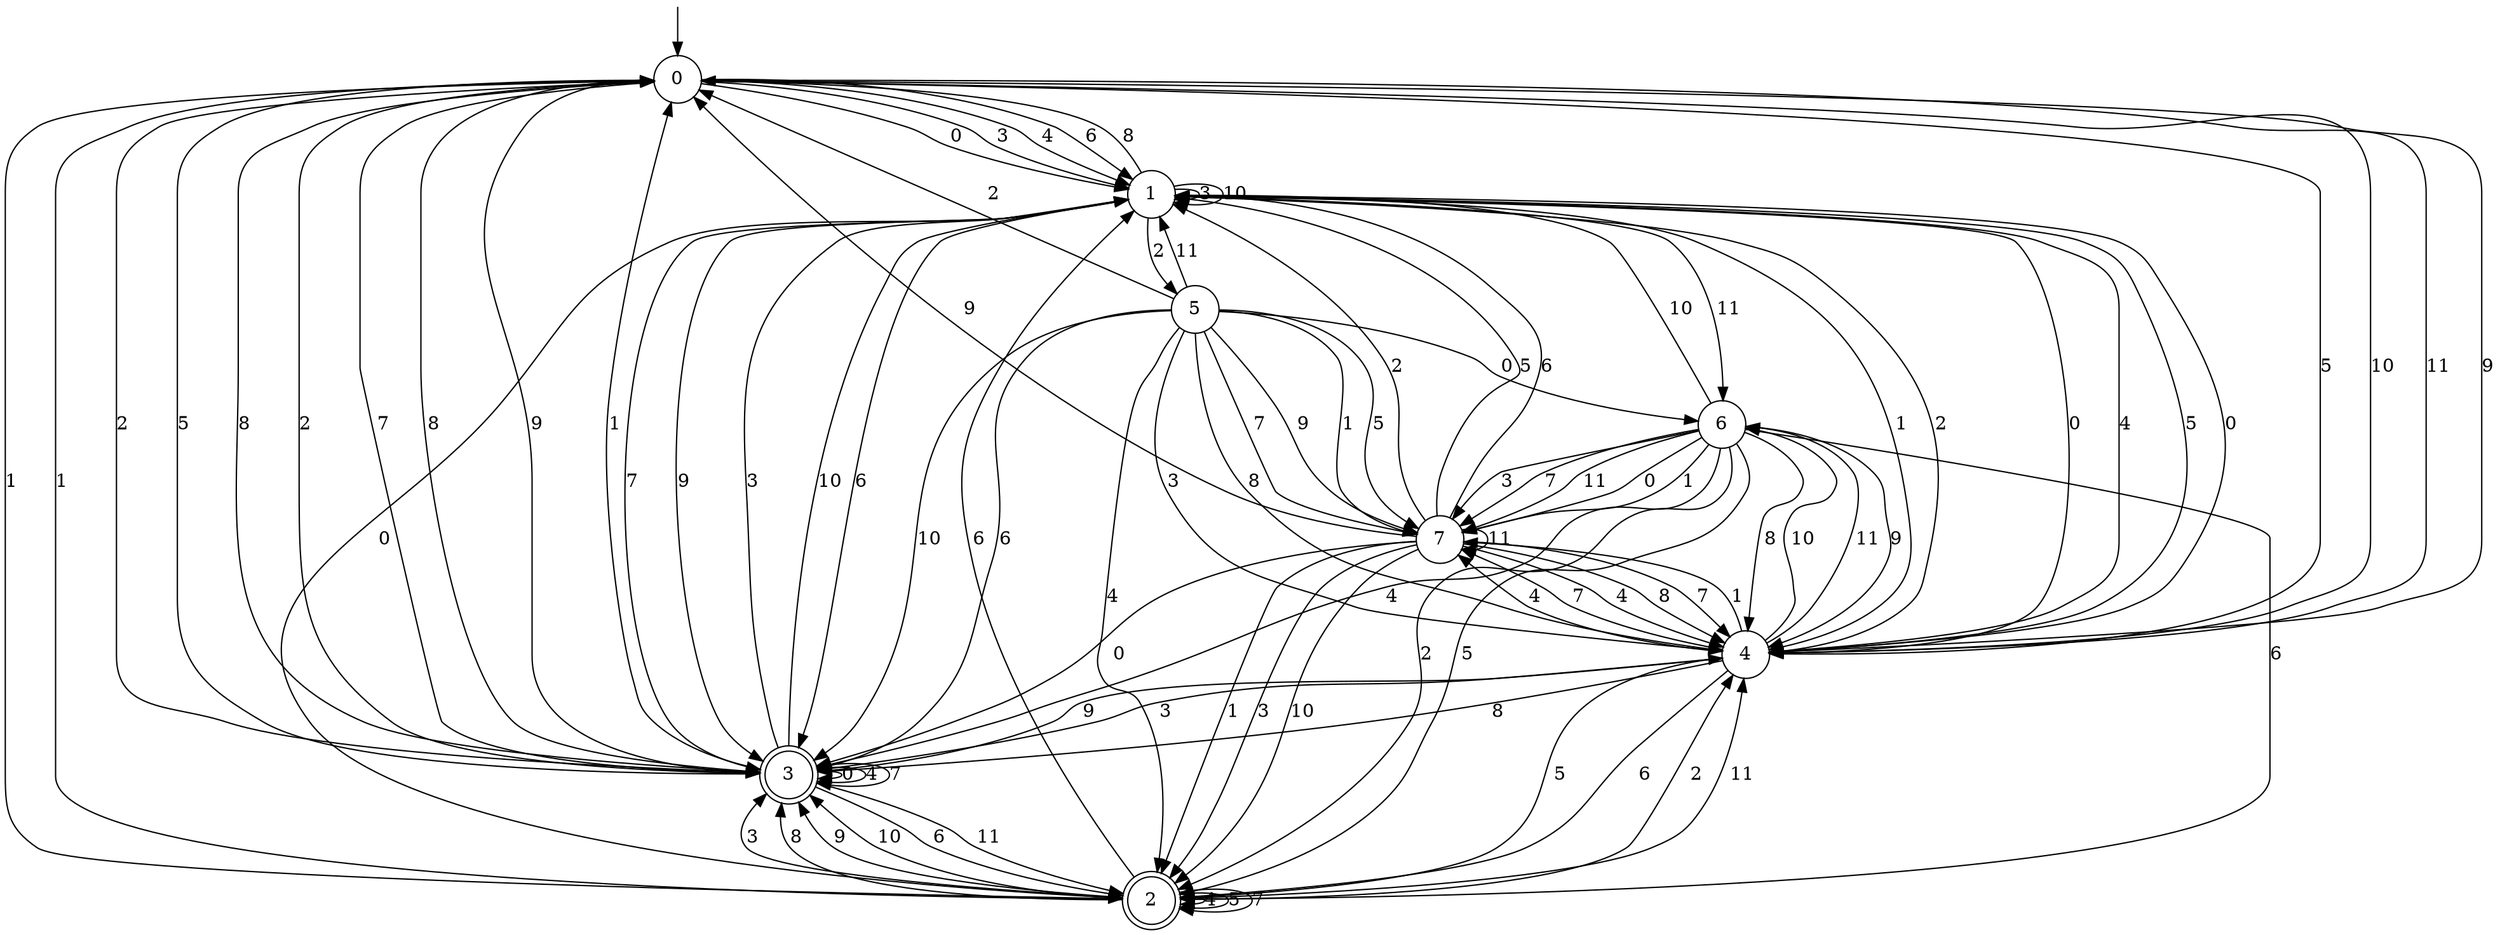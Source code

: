 digraph g {

	s0 [shape="circle" label="0"];
	s1 [shape="circle" label="1"];
	s2 [shape="doublecircle" label="2"];
	s3 [shape="doublecircle" label="3"];
	s4 [shape="circle" label="4"];
	s5 [shape="circle" label="5"];
	s6 [shape="circle" label="6"];
	s7 [shape="circle" label="7"];
	s0 -> s1 [label="0"];
	s0 -> s2 [label="1"];
	s0 -> s3 [label="2"];
	s0 -> s1 [label="3"];
	s0 -> s1 [label="4"];
	s0 -> s4 [label="5"];
	s0 -> s1 [label="6"];
	s0 -> s3 [label="7"];
	s0 -> s3 [label="8"];
	s0 -> s3 [label="9"];
	s0 -> s4 [label="10"];
	s0 -> s4 [label="11"];
	s1 -> s4 [label="0"];
	s1 -> s4 [label="1"];
	s1 -> s5 [label="2"];
	s1 -> s1 [label="3"];
	s1 -> s4 [label="4"];
	s1 -> s4 [label="5"];
	s1 -> s3 [label="6"];
	s1 -> s3 [label="7"];
	s1 -> s0 [label="8"];
	s1 -> s3 [label="9"];
	s1 -> s1 [label="10"];
	s1 -> s6 [label="11"];
	s2 -> s1 [label="0"];
	s2 -> s0 [label="1"];
	s2 -> s4 [label="2"];
	s2 -> s3 [label="3"];
	s2 -> s2 [label="4"];
	s2 -> s2 [label="5"];
	s2 -> s1 [label="6"];
	s2 -> s2 [label="7"];
	s2 -> s3 [label="8"];
	s2 -> s3 [label="9"];
	s2 -> s3 [label="10"];
	s2 -> s4 [label="11"];
	s3 -> s3 [label="0"];
	s3 -> s0 [label="1"];
	s3 -> s0 [label="2"];
	s3 -> s1 [label="3"];
	s3 -> s3 [label="4"];
	s3 -> s0 [label="5"];
	s3 -> s2 [label="6"];
	s3 -> s3 [label="7"];
	s3 -> s0 [label="8"];
	s3 -> s4 [label="9"];
	s3 -> s1 [label="10"];
	s3 -> s2 [label="11"];
	s4 -> s1 [label="0"];
	s4 -> s7 [label="1"];
	s4 -> s1 [label="2"];
	s4 -> s3 [label="3"];
	s4 -> s7 [label="4"];
	s4 -> s2 [label="5"];
	s4 -> s2 [label="6"];
	s4 -> s7 [label="7"];
	s4 -> s3 [label="8"];
	s4 -> s0 [label="9"];
	s4 -> s6 [label="10"];
	s4 -> s6 [label="11"];
	s5 -> s6 [label="0"];
	s5 -> s7 [label="1"];
	s5 -> s0 [label="2"];
	s5 -> s4 [label="3"];
	s5 -> s2 [label="4"];
	s5 -> s7 [label="5"];
	s5 -> s3 [label="6"];
	s5 -> s7 [label="7"];
	s5 -> s4 [label="8"];
	s5 -> s7 [label="9"];
	s5 -> s3 [label="10"];
	s5 -> s1 [label="11"];
	s6 -> s7 [label="0"];
	s6 -> s7 [label="1"];
	s6 -> s2 [label="2"];
	s6 -> s7 [label="3"];
	s6 -> s3 [label="4"];
	s6 -> s2 [label="5"];
	s6 -> s2 [label="6"];
	s6 -> s7 [label="7"];
	s6 -> s4 [label="8"];
	s6 -> s4 [label="9"];
	s6 -> s1 [label="10"];
	s6 -> s7 [label="11"];
	s7 -> s3 [label="0"];
	s7 -> s2 [label="1"];
	s7 -> s1 [label="2"];
	s7 -> s2 [label="3"];
	s7 -> s4 [label="4"];
	s7 -> s1 [label="5"];
	s7 -> s1 [label="6"];
	s7 -> s4 [label="7"];
	s7 -> s4 [label="8"];
	s7 -> s0 [label="9"];
	s7 -> s2 [label="10"];
	s7 -> s7 [label="11"];

__start0 [label="" shape="none" width="0" height="0"];
__start0 -> s0;

}
